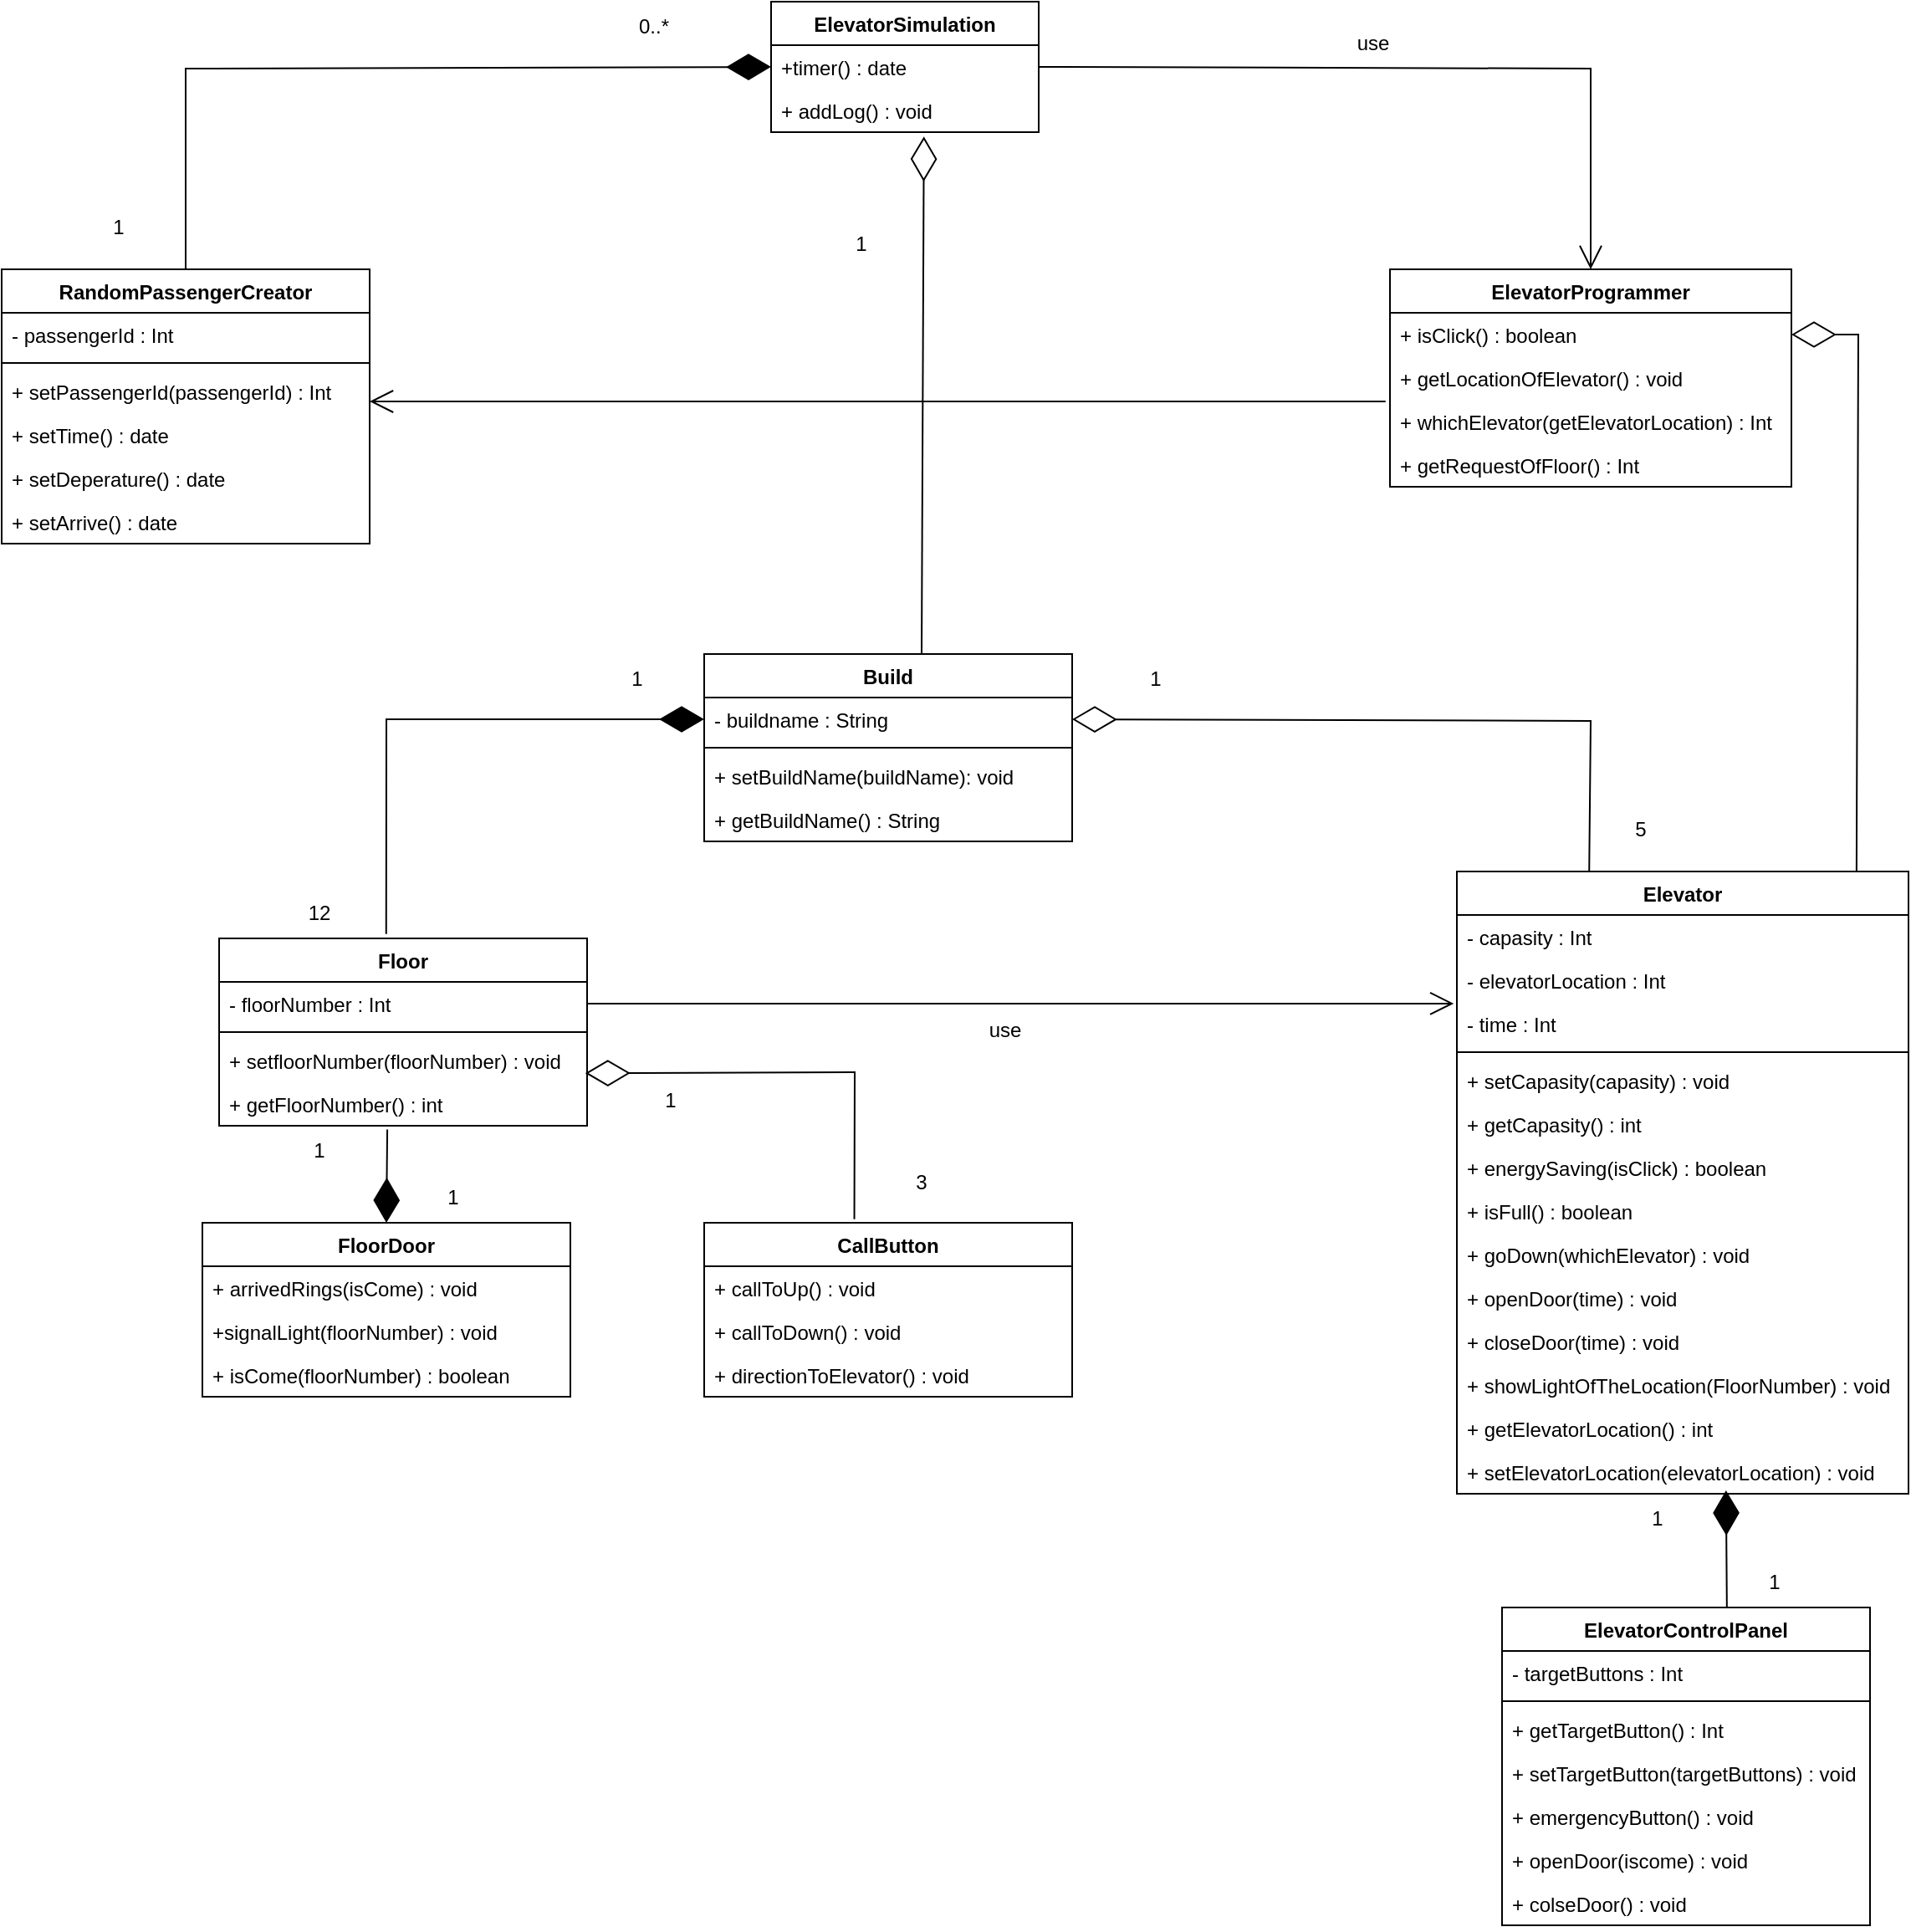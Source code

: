 <mxfile version="20.8.20" type="device"><diagram name="Sayfa -1" id="G13rauXBw54fJgfTUBu9"><mxGraphModel dx="2117" dy="523" grid="1" gridSize="10" guides="1" tooltips="1" connect="1" arrows="1" fold="1" page="1" pageScale="1" pageWidth="827" pageHeight="1169" math="0" shadow="0"><root><mxCell id="0"/><mxCell id="1" parent="0"/><mxCell id="ZIgfkwD_clbgqrjjUgLi-1" value="ElevatorSimulation" style="swimlane;fontStyle=1;align=center;verticalAlign=top;childLayout=stackLayout;horizontal=1;startSize=26;horizontalStack=0;resizeParent=1;resizeParentMax=0;resizeLast=0;collapsible=1;marginBottom=0;" vertex="1" parent="1"><mxGeometry x="390" width="160" height="78" as="geometry"/></mxCell><mxCell id="ZIgfkwD_clbgqrjjUgLi-5" value="+timer() : date" style="text;strokeColor=none;fillColor=none;align=left;verticalAlign=top;spacingLeft=4;spacingRight=4;overflow=hidden;rotatable=0;points=[[0,0.5],[1,0.5]];portConstraint=eastwest;" vertex="1" parent="ZIgfkwD_clbgqrjjUgLi-1"><mxGeometry y="26" width="160" height="26" as="geometry"/></mxCell><mxCell id="ZIgfkwD_clbgqrjjUgLi-4" value="+ addLog() : void" style="text;strokeColor=none;fillColor=none;align=left;verticalAlign=top;spacingLeft=4;spacingRight=4;overflow=hidden;rotatable=0;points=[[0,0.5],[1,0.5]];portConstraint=eastwest;" vertex="1" parent="ZIgfkwD_clbgqrjjUgLi-1"><mxGeometry y="52" width="160" height="26" as="geometry"/></mxCell><mxCell id="ZIgfkwD_clbgqrjjUgLi-9" value="RandomPassengerCreator" style="swimlane;fontStyle=1;align=center;verticalAlign=top;childLayout=stackLayout;horizontal=1;startSize=26;horizontalStack=0;resizeParent=1;resizeParentMax=0;resizeLast=0;collapsible=1;marginBottom=0;" vertex="1" parent="1"><mxGeometry x="-70" y="160" width="220" height="164" as="geometry"/></mxCell><mxCell id="ZIgfkwD_clbgqrjjUgLi-10" value="- passengerId : Int" style="text;strokeColor=none;fillColor=none;align=left;verticalAlign=top;spacingLeft=4;spacingRight=4;overflow=hidden;rotatable=0;points=[[0,0.5],[1,0.5]];portConstraint=eastwest;" vertex="1" parent="ZIgfkwD_clbgqrjjUgLi-9"><mxGeometry y="26" width="220" height="26" as="geometry"/></mxCell><mxCell id="ZIgfkwD_clbgqrjjUgLi-11" value="" style="line;strokeWidth=1;fillColor=none;align=left;verticalAlign=middle;spacingTop=-1;spacingLeft=3;spacingRight=3;rotatable=0;labelPosition=right;points=[];portConstraint=eastwest;strokeColor=inherit;" vertex="1" parent="ZIgfkwD_clbgqrjjUgLi-9"><mxGeometry y="52" width="220" height="8" as="geometry"/></mxCell><mxCell id="ZIgfkwD_clbgqrjjUgLi-13" value="+ setPassengerId(passengerId) : Int" style="text;strokeColor=none;fillColor=none;align=left;verticalAlign=top;spacingLeft=4;spacingRight=4;overflow=hidden;rotatable=0;points=[[0,0.5],[1,0.5]];portConstraint=eastwest;" vertex="1" parent="ZIgfkwD_clbgqrjjUgLi-9"><mxGeometry y="60" width="220" height="26" as="geometry"/></mxCell><mxCell id="ZIgfkwD_clbgqrjjUgLi-14" value="+ setTime() : date" style="text;strokeColor=none;fillColor=none;align=left;verticalAlign=top;spacingLeft=4;spacingRight=4;overflow=hidden;rotatable=0;points=[[0,0.5],[1,0.5]];portConstraint=eastwest;" vertex="1" parent="ZIgfkwD_clbgqrjjUgLi-9"><mxGeometry y="86" width="220" height="26" as="geometry"/></mxCell><mxCell id="ZIgfkwD_clbgqrjjUgLi-15" value="+ setDeperature() : date" style="text;strokeColor=none;fillColor=none;align=left;verticalAlign=top;spacingLeft=4;spacingRight=4;overflow=hidden;rotatable=0;points=[[0,0.5],[1,0.5]];portConstraint=eastwest;" vertex="1" parent="ZIgfkwD_clbgqrjjUgLi-9"><mxGeometry y="112" width="220" height="26" as="geometry"/></mxCell><mxCell id="ZIgfkwD_clbgqrjjUgLi-12" value="+ setArrive() : date" style="text;strokeColor=none;fillColor=none;align=left;verticalAlign=top;spacingLeft=4;spacingRight=4;overflow=hidden;rotatable=0;points=[[0,0.5],[1,0.5]];portConstraint=eastwest;" vertex="1" parent="ZIgfkwD_clbgqrjjUgLi-9"><mxGeometry y="138" width="220" height="26" as="geometry"/></mxCell><mxCell id="ZIgfkwD_clbgqrjjUgLi-16" value="ElevatorProgrammer" style="swimlane;fontStyle=1;align=center;verticalAlign=top;childLayout=stackLayout;horizontal=1;startSize=26;horizontalStack=0;resizeParent=1;resizeParentMax=0;resizeLast=0;collapsible=1;marginBottom=0;" vertex="1" parent="1"><mxGeometry x="760" y="160" width="240" height="130" as="geometry"/></mxCell><mxCell id="ZIgfkwD_clbgqrjjUgLi-19" value="+ isClick() : boolean" style="text;strokeColor=none;fillColor=none;align=left;verticalAlign=top;spacingLeft=4;spacingRight=4;overflow=hidden;rotatable=0;points=[[0,0.5],[1,0.5]];portConstraint=eastwest;" vertex="1" parent="ZIgfkwD_clbgqrjjUgLi-16"><mxGeometry y="26" width="240" height="26" as="geometry"/></mxCell><mxCell id="ZIgfkwD_clbgqrjjUgLi-20" value="+ getLocationOfElevator() : void" style="text;strokeColor=none;fillColor=none;align=left;verticalAlign=top;spacingLeft=4;spacingRight=4;overflow=hidden;rotatable=0;points=[[0,0.5],[1,0.5]];portConstraint=eastwest;" vertex="1" parent="ZIgfkwD_clbgqrjjUgLi-16"><mxGeometry y="52" width="240" height="26" as="geometry"/></mxCell><mxCell id="ZIgfkwD_clbgqrjjUgLi-21" value="+ whichElevator(getElevatorLocation) : Int" style="text;strokeColor=none;fillColor=none;align=left;verticalAlign=top;spacingLeft=4;spacingRight=4;overflow=hidden;rotatable=0;points=[[0,0.5],[1,0.5]];portConstraint=eastwest;" vertex="1" parent="ZIgfkwD_clbgqrjjUgLi-16"><mxGeometry y="78" width="240" height="26" as="geometry"/></mxCell><mxCell id="ZIgfkwD_clbgqrjjUgLi-22" value="+ getRequestOfFloor() : Int" style="text;strokeColor=none;fillColor=none;align=left;verticalAlign=top;spacingLeft=4;spacingRight=4;overflow=hidden;rotatable=0;points=[[0,0.5],[1,0.5]];portConstraint=eastwest;" vertex="1" parent="ZIgfkwD_clbgqrjjUgLi-16"><mxGeometry y="104" width="240" height="26" as="geometry"/></mxCell><mxCell id="ZIgfkwD_clbgqrjjUgLi-26" value="Build" style="swimlane;fontStyle=1;align=center;verticalAlign=top;childLayout=stackLayout;horizontal=1;startSize=26;horizontalStack=0;resizeParent=1;resizeParentMax=0;resizeLast=0;collapsible=1;marginBottom=0;" vertex="1" parent="1"><mxGeometry x="350" y="390" width="220" height="112" as="geometry"/></mxCell><mxCell id="ZIgfkwD_clbgqrjjUgLi-27" value="- buildname : String" style="text;strokeColor=none;fillColor=none;align=left;verticalAlign=top;spacingLeft=4;spacingRight=4;overflow=hidden;rotatable=0;points=[[0,0.5],[1,0.5]];portConstraint=eastwest;" vertex="1" parent="ZIgfkwD_clbgqrjjUgLi-26"><mxGeometry y="26" width="220" height="26" as="geometry"/></mxCell><mxCell id="ZIgfkwD_clbgqrjjUgLi-28" value="" style="line;strokeWidth=1;fillColor=none;align=left;verticalAlign=middle;spacingTop=-1;spacingLeft=3;spacingRight=3;rotatable=0;labelPosition=right;points=[];portConstraint=eastwest;strokeColor=inherit;" vertex="1" parent="ZIgfkwD_clbgqrjjUgLi-26"><mxGeometry y="52" width="220" height="8" as="geometry"/></mxCell><mxCell id="ZIgfkwD_clbgqrjjUgLi-29" value="+ setBuildName(buildName): void" style="text;strokeColor=none;fillColor=none;align=left;verticalAlign=top;spacingLeft=4;spacingRight=4;overflow=hidden;rotatable=0;points=[[0,0.5],[1,0.5]];portConstraint=eastwest;" vertex="1" parent="ZIgfkwD_clbgqrjjUgLi-26"><mxGeometry y="60" width="220" height="26" as="geometry"/></mxCell><mxCell id="ZIgfkwD_clbgqrjjUgLi-30" value="+ getBuildName() : String" style="text;strokeColor=none;fillColor=none;align=left;verticalAlign=top;spacingLeft=4;spacingRight=4;overflow=hidden;rotatable=0;points=[[0,0.5],[1,0.5]];portConstraint=eastwest;" vertex="1" parent="ZIgfkwD_clbgqrjjUgLi-26"><mxGeometry y="86" width="220" height="26" as="geometry"/></mxCell><mxCell id="ZIgfkwD_clbgqrjjUgLi-33" value="Elevator" style="swimlane;fontStyle=1;align=center;verticalAlign=top;childLayout=stackLayout;horizontal=1;startSize=26;horizontalStack=0;resizeParent=1;resizeParentMax=0;resizeLast=0;collapsible=1;marginBottom=0;" vertex="1" parent="1"><mxGeometry x="800" y="520" width="270" height="372" as="geometry"/></mxCell><mxCell id="ZIgfkwD_clbgqrjjUgLi-38" value="- capasity : Int" style="text;strokeColor=none;fillColor=none;align=left;verticalAlign=top;spacingLeft=4;spacingRight=4;overflow=hidden;rotatable=0;points=[[0,0.5],[1,0.5]];portConstraint=eastwest;" vertex="1" parent="ZIgfkwD_clbgqrjjUgLi-33"><mxGeometry y="26" width="270" height="26" as="geometry"/></mxCell><mxCell id="ZIgfkwD_clbgqrjjUgLi-34" value="- elevatorLocation : Int" style="text;strokeColor=none;fillColor=none;align=left;verticalAlign=top;spacingLeft=4;spacingRight=4;overflow=hidden;rotatable=0;points=[[0,0.5],[1,0.5]];portConstraint=eastwest;" vertex="1" parent="ZIgfkwD_clbgqrjjUgLi-33"><mxGeometry y="52" width="270" height="26" as="geometry"/></mxCell><mxCell id="ZIgfkwD_clbgqrjjUgLi-39" value="- time : Int" style="text;strokeColor=none;fillColor=none;align=left;verticalAlign=top;spacingLeft=4;spacingRight=4;overflow=hidden;rotatable=0;points=[[0,0.5],[1,0.5]];portConstraint=eastwest;" vertex="1" parent="ZIgfkwD_clbgqrjjUgLi-33"><mxGeometry y="78" width="270" height="26" as="geometry"/></mxCell><mxCell id="ZIgfkwD_clbgqrjjUgLi-35" value="" style="line;strokeWidth=1;fillColor=none;align=left;verticalAlign=middle;spacingTop=-1;spacingLeft=3;spacingRight=3;rotatable=0;labelPosition=right;points=[];portConstraint=eastwest;strokeColor=inherit;" vertex="1" parent="ZIgfkwD_clbgqrjjUgLi-33"><mxGeometry y="104" width="270" height="8" as="geometry"/></mxCell><mxCell id="ZIgfkwD_clbgqrjjUgLi-36" value="+ setCapasity(capasity) : void" style="text;strokeColor=none;fillColor=none;align=left;verticalAlign=top;spacingLeft=4;spacingRight=4;overflow=hidden;rotatable=0;points=[[0,0.5],[1,0.5]];portConstraint=eastwest;" vertex="1" parent="ZIgfkwD_clbgqrjjUgLi-33"><mxGeometry y="112" width="270" height="26" as="geometry"/></mxCell><mxCell id="ZIgfkwD_clbgqrjjUgLi-40" value="+ getCapasity() : int" style="text;strokeColor=none;fillColor=none;align=left;verticalAlign=top;spacingLeft=4;spacingRight=4;overflow=hidden;rotatable=0;points=[[0,0.5],[1,0.5]];portConstraint=eastwest;" vertex="1" parent="ZIgfkwD_clbgqrjjUgLi-33"><mxGeometry y="138" width="270" height="26" as="geometry"/></mxCell><mxCell id="ZIgfkwD_clbgqrjjUgLi-41" value="+ energySaving(isClick) : boolean" style="text;strokeColor=none;fillColor=none;align=left;verticalAlign=top;spacingLeft=4;spacingRight=4;overflow=hidden;rotatable=0;points=[[0,0.5],[1,0.5]];portConstraint=eastwest;" vertex="1" parent="ZIgfkwD_clbgqrjjUgLi-33"><mxGeometry y="164" width="270" height="26" as="geometry"/></mxCell><mxCell id="ZIgfkwD_clbgqrjjUgLi-37" value="+ isFull() : boolean" style="text;strokeColor=none;fillColor=none;align=left;verticalAlign=top;spacingLeft=4;spacingRight=4;overflow=hidden;rotatable=0;points=[[0,0.5],[1,0.5]];portConstraint=eastwest;" vertex="1" parent="ZIgfkwD_clbgqrjjUgLi-33"><mxGeometry y="190" width="270" height="26" as="geometry"/></mxCell><mxCell id="ZIgfkwD_clbgqrjjUgLi-43" value="+ goDown(whichElevator) : void" style="text;strokeColor=none;fillColor=none;align=left;verticalAlign=top;spacingLeft=4;spacingRight=4;overflow=hidden;rotatable=0;points=[[0,0.5],[1,0.5]];portConstraint=eastwest;" vertex="1" parent="ZIgfkwD_clbgqrjjUgLi-33"><mxGeometry y="216" width="270" height="26" as="geometry"/></mxCell><mxCell id="ZIgfkwD_clbgqrjjUgLi-44" value="+ openDoor(time) : void" style="text;strokeColor=none;fillColor=none;align=left;verticalAlign=top;spacingLeft=4;spacingRight=4;overflow=hidden;rotatable=0;points=[[0,0.5],[1,0.5]];portConstraint=eastwest;" vertex="1" parent="ZIgfkwD_clbgqrjjUgLi-33"><mxGeometry y="242" width="270" height="26" as="geometry"/></mxCell><mxCell id="ZIgfkwD_clbgqrjjUgLi-42" value="+ closeDoor(time) : void" style="text;strokeColor=none;fillColor=none;align=left;verticalAlign=top;spacingLeft=4;spacingRight=4;overflow=hidden;rotatable=0;points=[[0,0.5],[1,0.5]];portConstraint=eastwest;" vertex="1" parent="ZIgfkwD_clbgqrjjUgLi-33"><mxGeometry y="268" width="270" height="26" as="geometry"/></mxCell><mxCell id="ZIgfkwD_clbgqrjjUgLi-45" value="+ showLightOfTheLocation(FloorNumber) : void" style="text;strokeColor=none;fillColor=none;align=left;verticalAlign=top;spacingLeft=4;spacingRight=4;overflow=hidden;rotatable=0;points=[[0,0.5],[1,0.5]];portConstraint=eastwest;" vertex="1" parent="ZIgfkwD_clbgqrjjUgLi-33"><mxGeometry y="294" width="270" height="26" as="geometry"/></mxCell><mxCell id="ZIgfkwD_clbgqrjjUgLi-48" value="+ getElevatorLocation() : int" style="text;strokeColor=none;fillColor=none;align=left;verticalAlign=top;spacingLeft=4;spacingRight=4;overflow=hidden;rotatable=0;points=[[0,0.5],[1,0.5]];portConstraint=eastwest;" vertex="1" parent="ZIgfkwD_clbgqrjjUgLi-33"><mxGeometry y="320" width="270" height="26" as="geometry"/></mxCell><mxCell id="ZIgfkwD_clbgqrjjUgLi-47" value="+ setElevatorLocation(elevatorLocation) : void" style="text;strokeColor=none;fillColor=none;align=left;verticalAlign=top;spacingLeft=4;spacingRight=4;overflow=hidden;rotatable=0;points=[[0,0.5],[1,0.5]];portConstraint=eastwest;" vertex="1" parent="ZIgfkwD_clbgqrjjUgLi-33"><mxGeometry y="346" width="270" height="26" as="geometry"/></mxCell><mxCell id="ZIgfkwD_clbgqrjjUgLi-49" value="Floor" style="swimlane;fontStyle=1;align=center;verticalAlign=top;childLayout=stackLayout;horizontal=1;startSize=26;horizontalStack=0;resizeParent=1;resizeParentMax=0;resizeLast=0;collapsible=1;marginBottom=0;" vertex="1" parent="1"><mxGeometry x="60" y="560" width="220" height="112" as="geometry"/></mxCell><mxCell id="ZIgfkwD_clbgqrjjUgLi-50" value="- floorNumber : Int" style="text;strokeColor=none;fillColor=none;align=left;verticalAlign=top;spacingLeft=4;spacingRight=4;overflow=hidden;rotatable=0;points=[[0,0.5],[1,0.5]];portConstraint=eastwest;" vertex="1" parent="ZIgfkwD_clbgqrjjUgLi-49"><mxGeometry y="26" width="220" height="26" as="geometry"/></mxCell><mxCell id="ZIgfkwD_clbgqrjjUgLi-51" value="" style="line;strokeWidth=1;fillColor=none;align=left;verticalAlign=middle;spacingTop=-1;spacingLeft=3;spacingRight=3;rotatable=0;labelPosition=right;points=[];portConstraint=eastwest;strokeColor=inherit;" vertex="1" parent="ZIgfkwD_clbgqrjjUgLi-49"><mxGeometry y="52" width="220" height="8" as="geometry"/></mxCell><mxCell id="ZIgfkwD_clbgqrjjUgLi-52" value="+ setfloorNumber(floorNumber) : void" style="text;strokeColor=none;fillColor=none;align=left;verticalAlign=top;spacingLeft=4;spacingRight=4;overflow=hidden;rotatable=0;points=[[0,0.5],[1,0.5]];portConstraint=eastwest;" vertex="1" parent="ZIgfkwD_clbgqrjjUgLi-49"><mxGeometry y="60" width="220" height="26" as="geometry"/></mxCell><mxCell id="ZIgfkwD_clbgqrjjUgLi-53" value="+ getFloorNumber() : int" style="text;strokeColor=none;fillColor=none;align=left;verticalAlign=top;spacingLeft=4;spacingRight=4;overflow=hidden;rotatable=0;points=[[0,0.5],[1,0.5]];portConstraint=eastwest;" vertex="1" parent="ZIgfkwD_clbgqrjjUgLi-49"><mxGeometry y="86" width="220" height="26" as="geometry"/></mxCell><mxCell id="ZIgfkwD_clbgqrjjUgLi-54" value="FloorDoor" style="swimlane;fontStyle=1;align=center;verticalAlign=top;childLayout=stackLayout;horizontal=1;startSize=26;horizontalStack=0;resizeParent=1;resizeParentMax=0;resizeLast=0;collapsible=1;marginBottom=0;" vertex="1" parent="1"><mxGeometry x="50" y="730" width="220" height="104" as="geometry"/></mxCell><mxCell id="ZIgfkwD_clbgqrjjUgLi-57" value="+ arrivedRings(isCome) : void" style="text;strokeColor=none;fillColor=none;align=left;verticalAlign=top;spacingLeft=4;spacingRight=4;overflow=hidden;rotatable=0;points=[[0,0.5],[1,0.5]];portConstraint=eastwest;" vertex="1" parent="ZIgfkwD_clbgqrjjUgLi-54"><mxGeometry y="26" width="220" height="26" as="geometry"/></mxCell><mxCell id="ZIgfkwD_clbgqrjjUgLi-59" value="+signalLight(floorNumber) : void" style="text;strokeColor=none;fillColor=none;align=left;verticalAlign=top;spacingLeft=4;spacingRight=4;overflow=hidden;rotatable=0;points=[[0,0.5],[1,0.5]];portConstraint=eastwest;" vertex="1" parent="ZIgfkwD_clbgqrjjUgLi-54"><mxGeometry y="52" width="220" height="26" as="geometry"/></mxCell><mxCell id="ZIgfkwD_clbgqrjjUgLi-58" value="+ isCome(floorNumber) : boolean" style="text;strokeColor=none;fillColor=none;align=left;verticalAlign=top;spacingLeft=4;spacingRight=4;overflow=hidden;rotatable=0;points=[[0,0.5],[1,0.5]];portConstraint=eastwest;" vertex="1" parent="ZIgfkwD_clbgqrjjUgLi-54"><mxGeometry y="78" width="220" height="26" as="geometry"/></mxCell><mxCell id="ZIgfkwD_clbgqrjjUgLi-60" value="CallButton" style="swimlane;fontStyle=1;align=center;verticalAlign=top;childLayout=stackLayout;horizontal=1;startSize=26;horizontalStack=0;resizeParent=1;resizeParentMax=0;resizeLast=0;collapsible=1;marginBottom=0;" vertex="1" parent="1"><mxGeometry x="350" y="730" width="220" height="104" as="geometry"/></mxCell><mxCell id="ZIgfkwD_clbgqrjjUgLi-61" value="+ callToUp() : void" style="text;strokeColor=none;fillColor=none;align=left;verticalAlign=top;spacingLeft=4;spacingRight=4;overflow=hidden;rotatable=0;points=[[0,0.5],[1,0.5]];portConstraint=eastwest;" vertex="1" parent="ZIgfkwD_clbgqrjjUgLi-60"><mxGeometry y="26" width="220" height="26" as="geometry"/></mxCell><mxCell id="ZIgfkwD_clbgqrjjUgLi-62" value="+ callToDown() : void" style="text;strokeColor=none;fillColor=none;align=left;verticalAlign=top;spacingLeft=4;spacingRight=4;overflow=hidden;rotatable=0;points=[[0,0.5],[1,0.5]];portConstraint=eastwest;" vertex="1" parent="ZIgfkwD_clbgqrjjUgLi-60"><mxGeometry y="52" width="220" height="26" as="geometry"/></mxCell><mxCell id="ZIgfkwD_clbgqrjjUgLi-63" value="+ directionToElevator() : void" style="text;strokeColor=none;fillColor=none;align=left;verticalAlign=top;spacingLeft=4;spacingRight=4;overflow=hidden;rotatable=0;points=[[0,0.5],[1,0.5]];portConstraint=eastwest;" vertex="1" parent="ZIgfkwD_clbgqrjjUgLi-60"><mxGeometry y="78" width="220" height="26" as="geometry"/></mxCell><mxCell id="ZIgfkwD_clbgqrjjUgLi-64" value="ElevatorControlPanel" style="swimlane;fontStyle=1;align=center;verticalAlign=top;childLayout=stackLayout;horizontal=1;startSize=26;horizontalStack=0;resizeParent=1;resizeParentMax=0;resizeLast=0;collapsible=1;marginBottom=0;" vertex="1" parent="1"><mxGeometry x="827" y="960" width="220" height="190" as="geometry"/></mxCell><mxCell id="ZIgfkwD_clbgqrjjUgLi-65" value="- targetButtons : Int" style="text;strokeColor=none;fillColor=none;align=left;verticalAlign=top;spacingLeft=4;spacingRight=4;overflow=hidden;rotatable=0;points=[[0,0.5],[1,0.5]];portConstraint=eastwest;" vertex="1" parent="ZIgfkwD_clbgqrjjUgLi-64"><mxGeometry y="26" width="220" height="26" as="geometry"/></mxCell><mxCell id="ZIgfkwD_clbgqrjjUgLi-66" value="" style="line;strokeWidth=1;fillColor=none;align=left;verticalAlign=middle;spacingTop=-1;spacingLeft=3;spacingRight=3;rotatable=0;labelPosition=right;points=[];portConstraint=eastwest;strokeColor=inherit;" vertex="1" parent="ZIgfkwD_clbgqrjjUgLi-64"><mxGeometry y="52" width="220" height="8" as="geometry"/></mxCell><mxCell id="ZIgfkwD_clbgqrjjUgLi-67" value="+ getTargetButton() : Int" style="text;strokeColor=none;fillColor=none;align=left;verticalAlign=top;spacingLeft=4;spacingRight=4;overflow=hidden;rotatable=0;points=[[0,0.5],[1,0.5]];portConstraint=eastwest;" vertex="1" parent="ZIgfkwD_clbgqrjjUgLi-64"><mxGeometry y="60" width="220" height="26" as="geometry"/></mxCell><mxCell id="ZIgfkwD_clbgqrjjUgLi-68" value="+ setTargetButton(targetButtons) : void" style="text;strokeColor=none;fillColor=none;align=left;verticalAlign=top;spacingLeft=4;spacingRight=4;overflow=hidden;rotatable=0;points=[[0,0.5],[1,0.5]];portConstraint=eastwest;" vertex="1" parent="ZIgfkwD_clbgqrjjUgLi-64"><mxGeometry y="86" width="220" height="26" as="geometry"/></mxCell><mxCell id="ZIgfkwD_clbgqrjjUgLi-69" value="+ emergencyButton() : void" style="text;strokeColor=none;fillColor=none;align=left;verticalAlign=top;spacingLeft=4;spacingRight=4;overflow=hidden;rotatable=0;points=[[0,0.5],[1,0.5]];portConstraint=eastwest;" vertex="1" parent="ZIgfkwD_clbgqrjjUgLi-64"><mxGeometry y="112" width="220" height="26" as="geometry"/></mxCell><mxCell id="ZIgfkwD_clbgqrjjUgLi-70" value="+ openDoor(iscome) : void" style="text;strokeColor=none;fillColor=none;align=left;verticalAlign=top;spacingLeft=4;spacingRight=4;overflow=hidden;rotatable=0;points=[[0,0.5],[1,0.5]];portConstraint=eastwest;" vertex="1" parent="ZIgfkwD_clbgqrjjUgLi-64"><mxGeometry y="138" width="220" height="26" as="geometry"/></mxCell><mxCell id="ZIgfkwD_clbgqrjjUgLi-71" value="+ colseDoor() : void" style="text;strokeColor=none;fillColor=none;align=left;verticalAlign=top;spacingLeft=4;spacingRight=4;overflow=hidden;rotatable=0;points=[[0,0.5],[1,0.5]];portConstraint=eastwest;" vertex="1" parent="ZIgfkwD_clbgqrjjUgLi-64"><mxGeometry y="164" width="220" height="26" as="geometry"/></mxCell><mxCell id="ZIgfkwD_clbgqrjjUgLi-72" value="" style="endArrow=diamondThin;endFill=1;endSize=24;html=1;rounded=0;exitX=0.5;exitY=0;exitDx=0;exitDy=0;entryX=0;entryY=0.5;entryDx=0;entryDy=0;" edge="1" parent="1" source="ZIgfkwD_clbgqrjjUgLi-9" target="ZIgfkwD_clbgqrjjUgLi-5"><mxGeometry width="160" relative="1" as="geometry"><mxPoint x="40" y="110" as="sourcePoint"/><mxPoint x="200" y="110" as="targetPoint"/><Array as="points"><mxPoint x="40" y="40"/></Array></mxGeometry></mxCell><mxCell id="ZIgfkwD_clbgqrjjUgLi-73" value="" style="endArrow=open;endFill=1;endSize=12;html=1;rounded=0;exitX=1;exitY=0.5;exitDx=0;exitDy=0;entryX=0.5;entryY=0;entryDx=0;entryDy=0;" edge="1" parent="1" source="ZIgfkwD_clbgqrjjUgLi-5" target="ZIgfkwD_clbgqrjjUgLi-16"><mxGeometry width="160" relative="1" as="geometry"><mxPoint x="640" y="38.5" as="sourcePoint"/><mxPoint x="800" y="38.5" as="targetPoint"/><Array as="points"><mxPoint x="880" y="40"/></Array></mxGeometry></mxCell><mxCell id="ZIgfkwD_clbgqrjjUgLi-74" value="" style="endArrow=open;endFill=1;endSize=12;html=1;rounded=0;exitX=-0.011;exitY=0.038;exitDx=0;exitDy=0;exitPerimeter=0;" edge="1" parent="1" source="ZIgfkwD_clbgqrjjUgLi-21"><mxGeometry width="160" relative="1" as="geometry"><mxPoint x="305" y="181.5" as="sourcePoint"/><mxPoint x="150" y="239" as="targetPoint"/><Array as="points"/></mxGeometry></mxCell><mxCell id="ZIgfkwD_clbgqrjjUgLi-75" value="" style="endArrow=diamondThin;endFill=0;endSize=24;html=1;rounded=0;entryX=0.571;entryY=1.1;entryDx=0;entryDy=0;entryPerimeter=0;" edge="1" parent="1" target="ZIgfkwD_clbgqrjjUgLi-4"><mxGeometry width="160" relative="1" as="geometry"><mxPoint x="480" y="390" as="sourcePoint"/><mxPoint x="500" y="130" as="targetPoint"/></mxGeometry></mxCell><mxCell id="ZIgfkwD_clbgqrjjUgLi-76" value="" style="endArrow=diamondThin;endFill=0;endSize=24;html=1;rounded=0;entryX=1;entryY=0.5;entryDx=0;entryDy=0;exitX=0.885;exitY=-0.001;exitDx=0;exitDy=0;exitPerimeter=0;" edge="1" parent="1" source="ZIgfkwD_clbgqrjjUgLi-33" target="ZIgfkwD_clbgqrjjUgLi-19"><mxGeometry width="160" relative="1" as="geometry"><mxPoint x="1030" y="489" as="sourcePoint"/><mxPoint x="1031" y="180" as="targetPoint"/><Array as="points"><mxPoint x="1040" y="199"/></Array></mxGeometry></mxCell><mxCell id="ZIgfkwD_clbgqrjjUgLi-77" value="" style="endArrow=diamondThin;endFill=0;endSize=24;html=1;rounded=0;entryX=1;entryY=0.5;entryDx=0;entryDy=0;exitX=0.293;exitY=-0.001;exitDx=0;exitDy=0;exitPerimeter=0;" edge="1" parent="1" source="ZIgfkwD_clbgqrjjUgLi-33" target="ZIgfkwD_clbgqrjjUgLi-27"><mxGeometry width="160" relative="1" as="geometry"><mxPoint x="689" y="571" as="sourcePoint"/><mxPoint x="650" y="250" as="targetPoint"/><Array as="points"><mxPoint x="880" y="430"/></Array></mxGeometry></mxCell><mxCell id="ZIgfkwD_clbgqrjjUgLi-78" value="" style="endArrow=diamondThin;endFill=1;endSize=24;html=1;rounded=0;exitX=0.454;exitY=-0.023;exitDx=0;exitDy=0;exitPerimeter=0;entryX=0;entryY=0.5;entryDx=0;entryDy=0;" edge="1" parent="1" source="ZIgfkwD_clbgqrjjUgLi-49" target="ZIgfkwD_clbgqrjjUgLi-27"><mxGeometry width="160" relative="1" as="geometry"><mxPoint x="340" y="360" as="sourcePoint"/><mxPoint x="500" y="360" as="targetPoint"/><Array as="points"><mxPoint x="160" y="429"/></Array></mxGeometry></mxCell><mxCell id="ZIgfkwD_clbgqrjjUgLi-79" value="" style="endArrow=open;endFill=1;endSize=12;html=1;rounded=0;exitX=1;exitY=0.5;exitDx=0;exitDy=0;entryX=-0.007;entryY=0.038;entryDx=0;entryDy=0;entryPerimeter=0;" edge="1" parent="1" source="ZIgfkwD_clbgqrjjUgLi-50" target="ZIgfkwD_clbgqrjjUgLi-39"><mxGeometry width="160" relative="1" as="geometry"><mxPoint x="787" y="520" as="sourcePoint"/><mxPoint x="180" y="520" as="targetPoint"/><Array as="points"/></mxGeometry></mxCell><mxCell id="ZIgfkwD_clbgqrjjUgLi-80" value="" style="endArrow=diamondThin;endFill=1;endSize=24;html=1;rounded=0;exitX=0.457;exitY=1.085;exitDx=0;exitDy=0;exitPerimeter=0;entryX=0.5;entryY=0;entryDx=0;entryDy=0;" edge="1" parent="1" source="ZIgfkwD_clbgqrjjUgLi-53" target="ZIgfkwD_clbgqrjjUgLi-54"><mxGeometry width="160" relative="1" as="geometry"><mxPoint x="180" y="705.5" as="sourcePoint"/><mxPoint x="340" y="705.5" as="targetPoint"/></mxGeometry></mxCell><mxCell id="ZIgfkwD_clbgqrjjUgLi-81" value="" style="endArrow=diamondThin;endFill=0;endSize=24;html=1;rounded=0;entryX=0.995;entryY=0.792;entryDx=0;entryDy=0;entryPerimeter=0;exitX=0.408;exitY=-0.021;exitDx=0;exitDy=0;exitPerimeter=0;" edge="1" parent="1" source="ZIgfkwD_clbgqrjjUgLi-60" target="ZIgfkwD_clbgqrjjUgLi-52"><mxGeometry width="160" relative="1" as="geometry"><mxPoint x="360" y="640" as="sourcePoint"/><mxPoint x="520" y="640" as="targetPoint"/><Array as="points"><mxPoint x="440" y="640"/></Array></mxGeometry></mxCell><mxCell id="ZIgfkwD_clbgqrjjUgLi-82" value="" style="endArrow=diamondThin;endFill=1;endSize=24;html=1;rounded=0;exitX=0.611;exitY=-0.001;exitDx=0;exitDy=0;exitPerimeter=0;entryX=0.596;entryY=0.923;entryDx=0;entryDy=0;entryPerimeter=0;" edge="1" parent="1" source="ZIgfkwD_clbgqrjjUgLi-64" target="ZIgfkwD_clbgqrjjUgLi-47"><mxGeometry width="160" relative="1" as="geometry"><mxPoint x="691" y="778" as="sourcePoint"/><mxPoint x="961" y="900" as="targetPoint"/></mxGeometry></mxCell><mxCell id="ZIgfkwD_clbgqrjjUgLi-83" value="1" style="text;strokeColor=none;align=center;fillColor=none;html=1;verticalAlign=middle;whiteSpace=wrap;rounded=0;" vertex="1" parent="1"><mxGeometry x="414" y="130" width="60" height="30" as="geometry"/></mxCell><mxCell id="ZIgfkwD_clbgqrjjUgLi-84" value="1" style="text;strokeColor=none;align=center;fillColor=none;html=1;verticalAlign=middle;whiteSpace=wrap;rounded=0;" vertex="1" parent="1"><mxGeometry x="-30" y="120" width="60" height="30" as="geometry"/></mxCell><mxCell id="ZIgfkwD_clbgqrjjUgLi-85" value="0..*" style="text;strokeColor=none;align=center;fillColor=none;html=1;verticalAlign=middle;whiteSpace=wrap;rounded=0;" vertex="1" parent="1"><mxGeometry x="290" width="60" height="30" as="geometry"/></mxCell><mxCell id="ZIgfkwD_clbgqrjjUgLi-86" value="use" style="text;strokeColor=none;align=center;fillColor=none;html=1;verticalAlign=middle;whiteSpace=wrap;rounded=0;" vertex="1" parent="1"><mxGeometry x="720" y="10" width="60" height="30" as="geometry"/></mxCell><mxCell id="ZIgfkwD_clbgqrjjUgLi-87" value="1" style="text;strokeColor=none;align=center;fillColor=none;html=1;verticalAlign=middle;whiteSpace=wrap;rounded=0;" vertex="1" parent="1"><mxGeometry x="590" y="390" width="60" height="30" as="geometry"/></mxCell><mxCell id="ZIgfkwD_clbgqrjjUgLi-88" value="5" style="text;strokeColor=none;align=center;fillColor=none;html=1;verticalAlign=middle;whiteSpace=wrap;rounded=0;" vertex="1" parent="1"><mxGeometry x="880" y="480" width="60" height="30" as="geometry"/></mxCell><mxCell id="ZIgfkwD_clbgqrjjUgLi-89" value="1" style="text;strokeColor=none;align=center;fillColor=none;html=1;verticalAlign=middle;whiteSpace=wrap;rounded=0;" vertex="1" parent="1"><mxGeometry x="280" y="390" width="60" height="30" as="geometry"/></mxCell><mxCell id="ZIgfkwD_clbgqrjjUgLi-90" value="12" style="text;strokeColor=none;align=center;fillColor=none;html=1;verticalAlign=middle;whiteSpace=wrap;rounded=0;" vertex="1" parent="1"><mxGeometry x="90" y="530" width="60" height="30" as="geometry"/></mxCell><mxCell id="ZIgfkwD_clbgqrjjUgLi-91" value="1" style="text;strokeColor=none;align=center;fillColor=none;html=1;verticalAlign=middle;whiteSpace=wrap;rounded=0;" vertex="1" parent="1"><mxGeometry x="300" y="642" width="60" height="30" as="geometry"/></mxCell><mxCell id="ZIgfkwD_clbgqrjjUgLi-92" value="3" style="text;strokeColor=none;align=center;fillColor=none;html=1;verticalAlign=middle;whiteSpace=wrap;rounded=0;" vertex="1" parent="1"><mxGeometry x="450" y="691" width="60" height="30" as="geometry"/></mxCell><mxCell id="ZIgfkwD_clbgqrjjUgLi-93" value="1" style="text;strokeColor=none;align=center;fillColor=none;html=1;verticalAlign=middle;whiteSpace=wrap;rounded=0;" vertex="1" parent="1"><mxGeometry x="90" y="672" width="60" height="30" as="geometry"/></mxCell><mxCell id="ZIgfkwD_clbgqrjjUgLi-94" value="1" style="text;strokeColor=none;align=center;fillColor=none;html=1;verticalAlign=middle;whiteSpace=wrap;rounded=0;" vertex="1" parent="1"><mxGeometry x="170" y="700" width="60" height="30" as="geometry"/></mxCell><mxCell id="ZIgfkwD_clbgqrjjUgLi-95" value="use" style="text;strokeColor=none;align=center;fillColor=none;html=1;verticalAlign=middle;whiteSpace=wrap;rounded=0;" vertex="1" parent="1"><mxGeometry x="500" y="600" width="60" height="30" as="geometry"/></mxCell><mxCell id="ZIgfkwD_clbgqrjjUgLi-96" value="1" style="text;strokeColor=none;align=center;fillColor=none;html=1;verticalAlign=middle;whiteSpace=wrap;rounded=0;" vertex="1" parent="1"><mxGeometry x="890" y="892" width="60" height="30" as="geometry"/></mxCell><mxCell id="ZIgfkwD_clbgqrjjUgLi-97" value="1" style="text;strokeColor=none;align=center;fillColor=none;html=1;verticalAlign=middle;whiteSpace=wrap;rounded=0;" vertex="1" parent="1"><mxGeometry x="960" y="930" width="60" height="30" as="geometry"/></mxCell></root></mxGraphModel></diagram></mxfile>